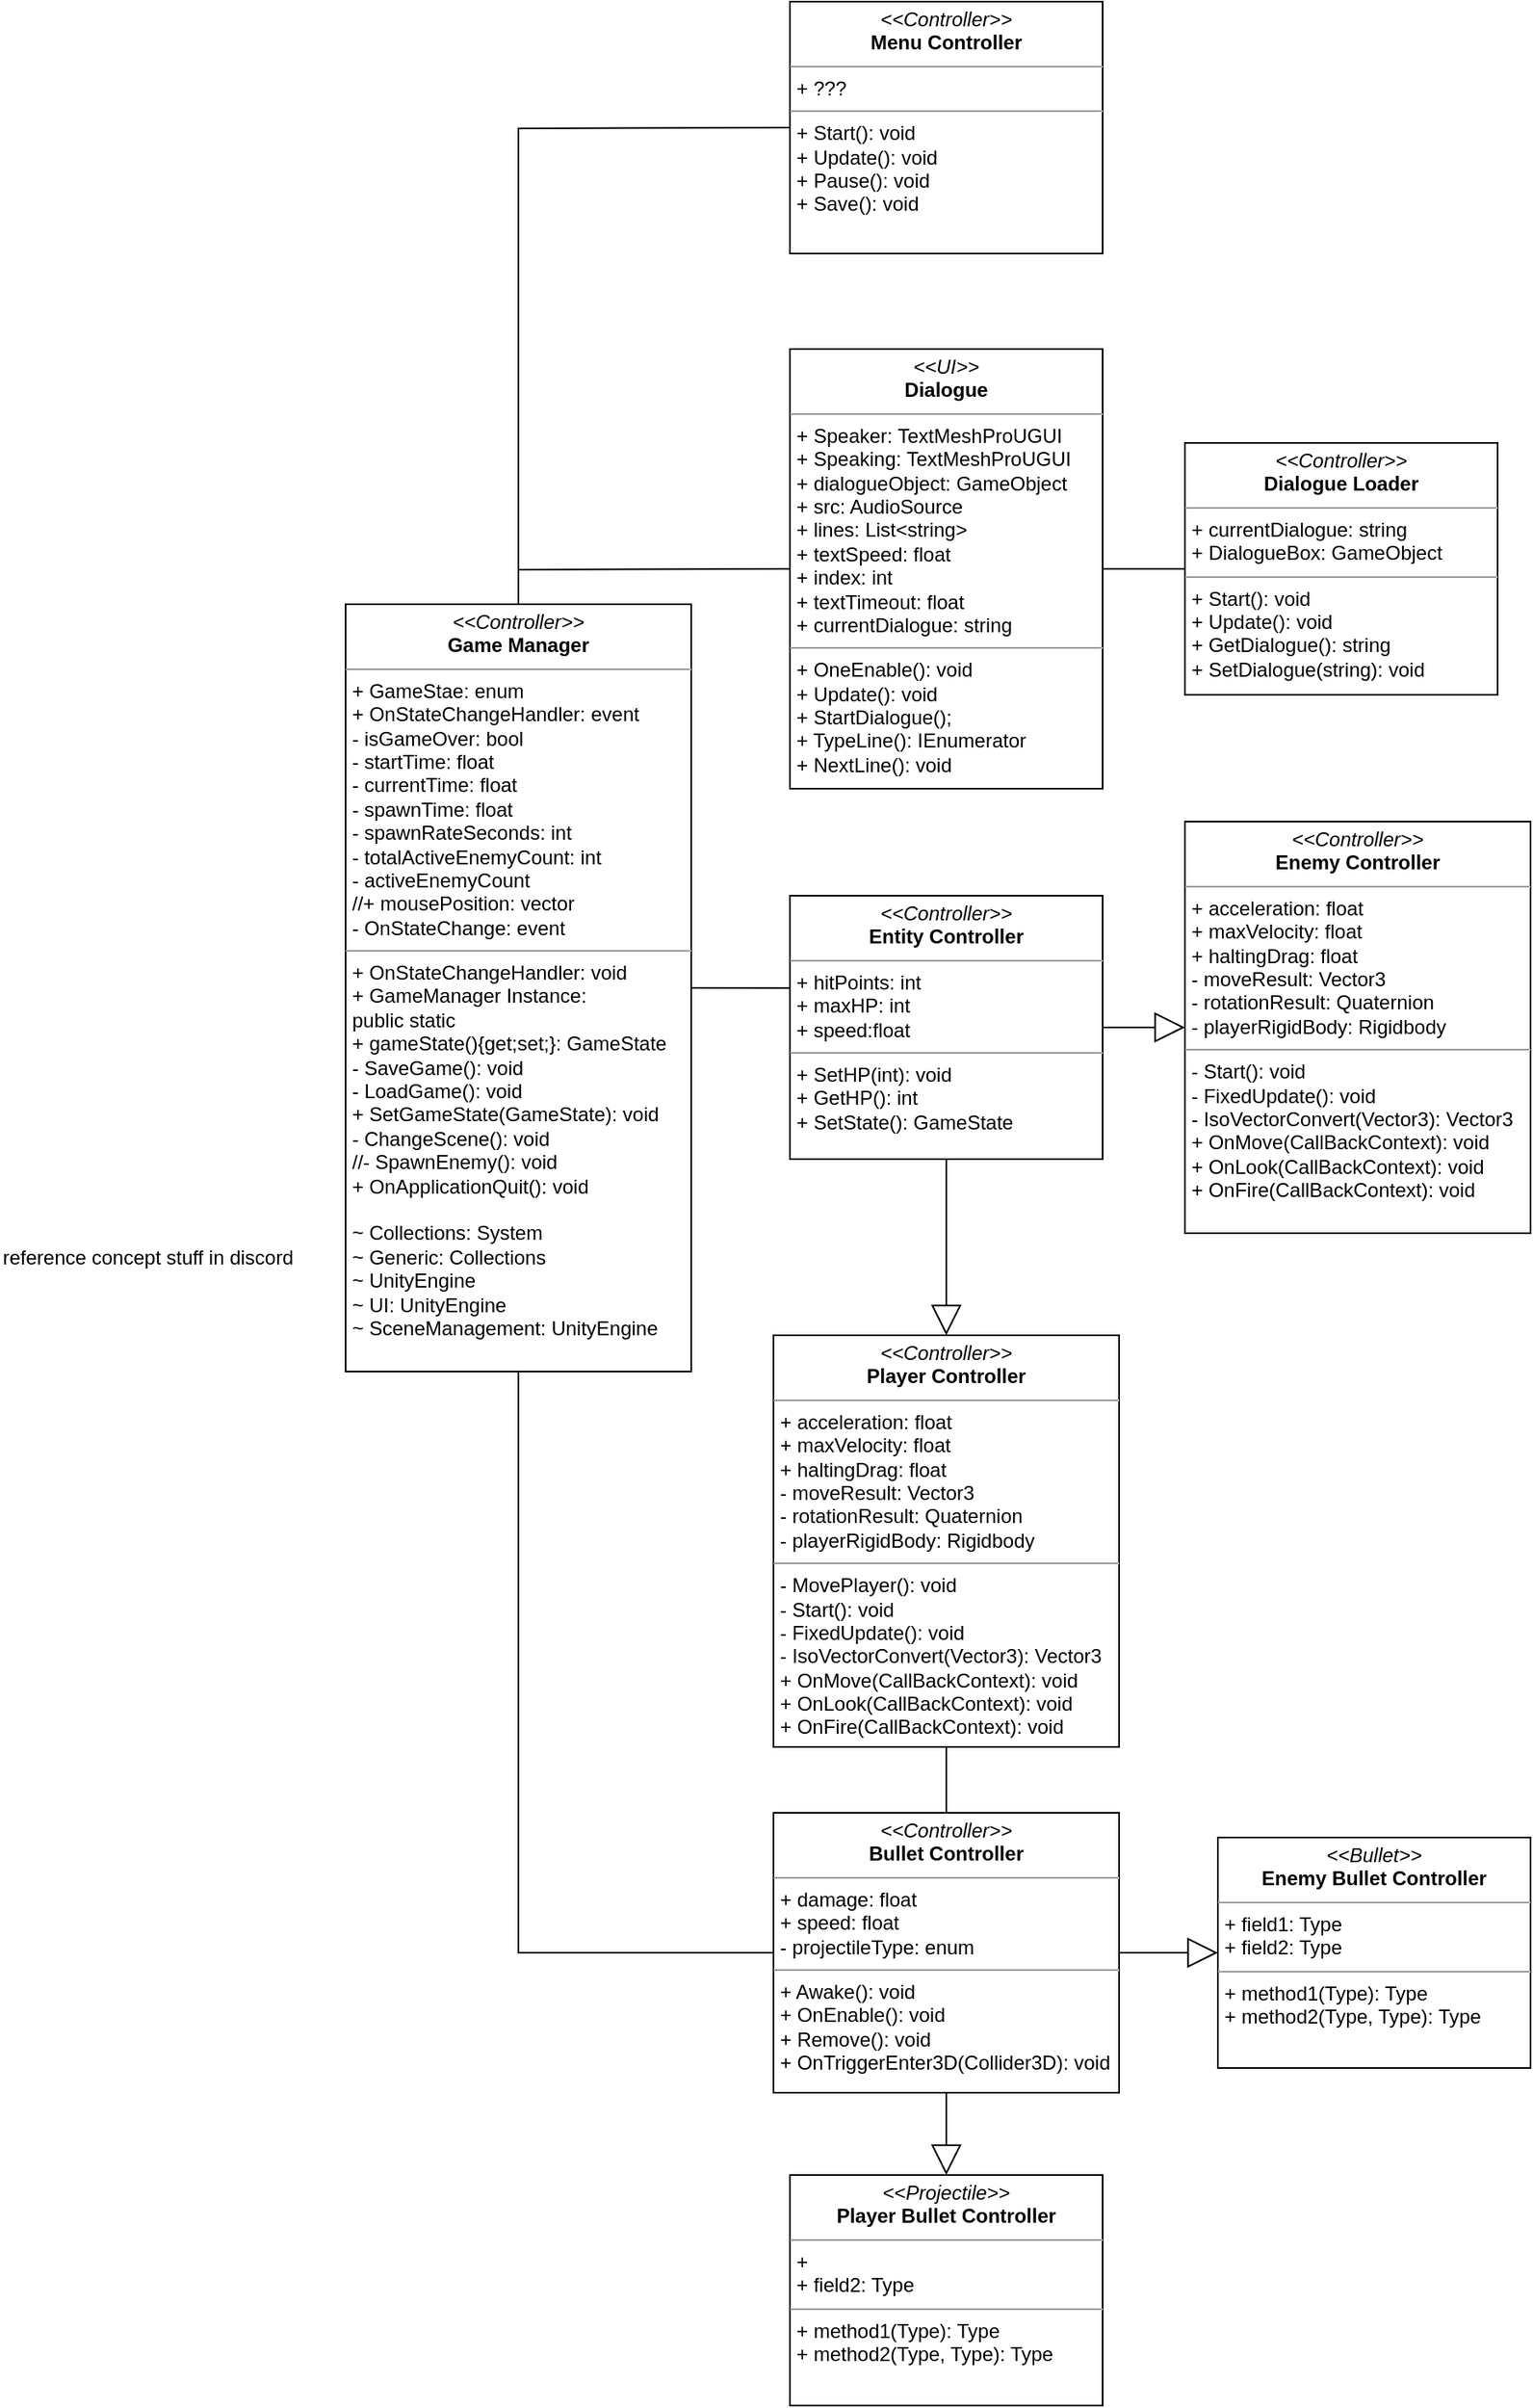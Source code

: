 <mxfile version="21.1.1" type="device">
  <diagram name="Page-1" id="c4acf3e9-155e-7222-9cf6-157b1a14988f">
    <mxGraphModel dx="1572" dy="567" grid="1" gridSize="10" guides="0" tooltips="1" connect="1" arrows="1" fold="1" page="1" pageScale="1" pageWidth="850" pageHeight="1100" background="none" math="0" shadow="0">
      <root>
        <mxCell id="0" />
        <mxCell id="1" parent="0" />
        <mxCell id="5d2195bd80daf111-19" value="&lt;p style=&quot;margin:0px;margin-top:4px;text-align:center;&quot;&gt;&lt;i&gt;&amp;lt;&amp;lt;Controller&amp;gt;&amp;gt;&lt;/i&gt;&lt;br&gt;&lt;b&gt;Entity Controller&lt;/b&gt;&lt;/p&gt;&lt;hr size=&quot;1&quot;&gt;&lt;p style=&quot;margin:0px;margin-left:4px;&quot;&gt;+ hitPoints: int&lt;br&gt;&lt;/p&gt;&lt;p style=&quot;margin:0px;margin-left:4px;&quot;&gt;+ maxHP: int&lt;/p&gt;&lt;p style=&quot;margin:0px;margin-left:4px;&quot;&gt;+ speed:float&lt;br&gt;&lt;/p&gt;&lt;hr size=&quot;1&quot;&gt;&lt;p style=&quot;margin:0px;margin-left:4px;&quot;&gt;+ SetHP(int): void&lt;br&gt;+ GetHP(): int&lt;/p&gt;&lt;p style=&quot;margin:0px;margin-left:4px;&quot;&gt;+ SetState(): GameState&lt;/p&gt;" style="verticalAlign=top;align=left;overflow=fill;fontSize=12;fontFamily=Helvetica;html=1;rounded=0;shadow=0;comic=0;labelBackgroundColor=none;strokeWidth=1;" parent="1" vertex="1">
          <mxGeometry x="-170" y="773" width="190" height="160" as="geometry" />
        </mxCell>
        <mxCell id="zS1Tf4GUpg0hM-OGdmyX-1" value="" style="endArrow=block;endSize=16;endFill=0;html=1;rounded=0;exitX=0.5;exitY=1;exitDx=0;exitDy=0;" parent="1" source="5d2195bd80daf111-19" target="zS1Tf4GUpg0hM-OGdmyX-4" edge="1">
          <mxGeometry width="160" relative="1" as="geometry">
            <mxPoint x="370" y="227" as="sourcePoint" />
            <mxPoint x="270" y="1160" as="targetPoint" />
            <Array as="points" />
          </mxGeometry>
        </mxCell>
        <mxCell id="zS1Tf4GUpg0hM-OGdmyX-3" value="" style="endArrow=block;endSize=16;endFill=0;html=1;rounded=0;entryX=0;entryY=0.5;entryDx=0;entryDy=0;exitX=1;exitY=0.5;exitDx=0;exitDy=0;" parent="1" source="5d2195bd80daf111-19" target="9tPCYsALkDtDSIFhesoV-4" edge="1">
          <mxGeometry width="160" relative="1" as="geometry">
            <mxPoint x="50" y="340" as="sourcePoint" />
            <mxPoint x="270" y="860" as="targetPoint" />
            <Array as="points" />
          </mxGeometry>
        </mxCell>
        <mxCell id="zS1Tf4GUpg0hM-OGdmyX-4" value="&lt;p style=&quot;margin:0px;margin-top:4px;text-align:center;&quot;&gt;&lt;i&gt;&amp;lt;&amp;lt;Controller&amp;gt;&amp;gt;&lt;/i&gt;&lt;br&gt;&lt;b&gt;Player Controller&lt;/b&gt;&lt;/p&gt;&lt;hr size=&quot;1&quot;&gt;&lt;p style=&quot;margin:0px;margin-left:4px;&quot;&gt;+ acceleration: float&lt;/p&gt;&lt;p style=&quot;margin:0px;margin-left:4px;&quot;&gt;+ maxVelocity: float&lt;/p&gt;&lt;p style=&quot;margin:0px;margin-left:4px;&quot;&gt;+ haltingDrag: float&lt;/p&gt;&lt;p style=&quot;margin:0px;margin-left:4px;&quot;&gt;- moveResult: Vector3&lt;/p&gt;&lt;p style=&quot;margin:0px;margin-left:4px;&quot;&gt;- rotationResult: Quaternion&lt;/p&gt;&lt;p style=&quot;margin:0px;margin-left:4px;&quot;&gt;- playerRigidBody: Rigidbody&lt;/p&gt;&lt;hr size=&quot;1&quot;&gt;&lt;p style=&quot;margin:0px;margin-left:4px;&quot;&gt;- MovePlayer(): void&lt;br&gt;- Start(): void&lt;/p&gt;&lt;p style=&quot;margin:0px;margin-left:4px;&quot;&gt;- FixedUpdate(): void&lt;/p&gt;&lt;p style=&quot;margin:0px;margin-left:4px;&quot;&gt;- IsoVectorConvert(Vector3): Vector3&lt;/p&gt;&lt;p style=&quot;margin:0px;margin-left:4px;&quot;&gt;+ OnMove(CallBackContext): void&lt;/p&gt;&lt;p style=&quot;margin:0px;margin-left:4px;&quot;&gt;+ OnLook(CallBackContext): void&lt;/p&gt;&lt;p style=&quot;margin:0px;margin-left:4px;&quot;&gt;+ OnFire(CallBackContext): void&lt;/p&gt;" style="verticalAlign=top;align=left;overflow=fill;fontSize=12;fontFamily=Helvetica;html=1;rounded=0;shadow=0;comic=0;labelBackgroundColor=none;strokeWidth=1" parent="1" vertex="1">
          <mxGeometry x="-180" y="1040" width="210" height="250" as="geometry" />
        </mxCell>
        <mxCell id="zS1Tf4GUpg0hM-OGdmyX-9" value="&lt;p style=&quot;margin:0px;margin-top:4px;text-align:center;&quot;&gt;&lt;i&gt;&amp;lt;&amp;lt;Projectile&amp;gt;&amp;gt;&lt;/i&gt;&lt;br&gt;&lt;b&gt;Player Bullet Controller&lt;/b&gt;&lt;/p&gt;&lt;hr size=&quot;1&quot;&gt;&lt;p style=&quot;margin:0px;margin-left:4px;&quot;&gt;+&amp;nbsp;&lt;br&gt;+ field2: Type&lt;/p&gt;&lt;hr size=&quot;1&quot;&gt;&lt;p style=&quot;margin:0px;margin-left:4px;&quot;&gt;+ method1(Type): Type&lt;br&gt;+ method2(Type, Type): Type&lt;/p&gt;" style="verticalAlign=top;align=left;overflow=fill;fontSize=12;fontFamily=Helvetica;html=1;rounded=0;shadow=0;comic=0;labelBackgroundColor=none;strokeWidth=1" parent="1" vertex="1">
          <mxGeometry x="-170" y="1550" width="190" height="140" as="geometry" />
        </mxCell>
        <mxCell id="zS1Tf4GUpg0hM-OGdmyX-10" value="" style="endArrow=block;endSize=16;endFill=0;html=1;rounded=0;exitX=0.5;exitY=1;exitDx=0;exitDy=0;entryX=0.5;entryY=0;entryDx=0;entryDy=0;" parent="1" source="zS1Tf4GUpg0hM-OGdmyX-14" target="zS1Tf4GUpg0hM-OGdmyX-9" edge="1">
          <mxGeometry width="160" relative="1" as="geometry">
            <mxPoint x="-65" y="1470" as="sourcePoint" />
            <mxPoint x="820" y="480" as="targetPoint" />
          </mxGeometry>
        </mxCell>
        <mxCell id="zS1Tf4GUpg0hM-OGdmyX-12" value="&lt;p style=&quot;margin:0px;margin-top:4px;text-align:center;&quot;&gt;&lt;i&gt;&amp;lt;&amp;lt;Bullet&amp;gt;&amp;gt;&lt;/i&gt;&lt;br&gt;&lt;b&gt;Enemy Bullet Controller&lt;/b&gt;&lt;/p&gt;&lt;hr size=&quot;1&quot;&gt;&lt;p style=&quot;margin:0px;margin-left:4px;&quot;&gt;+ field1: Type&lt;br&gt;+ field2: Type&lt;/p&gt;&lt;hr size=&quot;1&quot;&gt;&lt;p style=&quot;margin:0px;margin-left:4px;&quot;&gt;+ method1(Type): Type&lt;br&gt;+ method2(Type, Type): Type&lt;/p&gt;" style="verticalAlign=top;align=left;overflow=fill;fontSize=12;fontFamily=Helvetica;html=1;rounded=0;shadow=0;comic=0;labelBackgroundColor=none;strokeWidth=1" parent="1" vertex="1">
          <mxGeometry x="90" y="1345" width="190" height="140" as="geometry" />
        </mxCell>
        <mxCell id="zS1Tf4GUpg0hM-OGdmyX-13" value="" style="endArrow=block;endSize=16;endFill=0;html=1;rounded=0;exitX=1;exitY=0.5;exitDx=0;exitDy=0;entryX=0;entryY=0.5;entryDx=0;entryDy=0;" parent="1" source="zS1Tf4GUpg0hM-OGdmyX-14" target="zS1Tf4GUpg0hM-OGdmyX-12" edge="1">
          <mxGeometry width="160" relative="1" as="geometry">
            <mxPoint x="30" y="1400" as="sourcePoint" />
            <mxPoint x="170" y="1070" as="targetPoint" />
            <Array as="points" />
          </mxGeometry>
        </mxCell>
        <mxCell id="zS1Tf4GUpg0hM-OGdmyX-14" value="&lt;p style=&quot;margin:0px;margin-top:4px;text-align:center;&quot;&gt;&lt;i&gt;&amp;lt;&amp;lt;Controller&amp;gt;&amp;gt;&lt;/i&gt;&lt;br&gt;&lt;b&gt;Bullet Controller&lt;/b&gt;&lt;/p&gt;&lt;hr size=&quot;1&quot;&gt;&lt;p style=&quot;margin:0px;margin-left:4px;&quot;&gt;+ damage: float&lt;/p&gt;&lt;p style=&quot;margin:0px;margin-left:4px;&quot;&gt;+ speed: float&lt;/p&gt;&lt;p style=&quot;margin:0px;margin-left:4px;&quot;&gt;- projectileType: enum&lt;/p&gt;&lt;hr size=&quot;1&quot;&gt;&lt;p style=&quot;margin:0px;margin-left:4px;&quot;&gt;+ Awake(): void&lt;/p&gt;&lt;p style=&quot;margin:0px;margin-left:4px;&quot;&gt;+ OnEnable(): void&lt;/p&gt;&lt;p style=&quot;margin:0px;margin-left:4px;&quot;&gt;+ Remove(): void&lt;/p&gt;&lt;p style=&quot;margin:0px;margin-left:4px;&quot;&gt;+ OnTriggerEnter3D(Collider3D):&amp;nbsp;&lt;span style=&quot;background-color: initial;&quot;&gt;void&lt;/span&gt;&lt;/p&gt;" style="verticalAlign=top;align=left;overflow=fill;fontSize=12;fontFamily=Helvetica;html=1;rounded=0;shadow=0;comic=0;labelBackgroundColor=none;strokeWidth=1" parent="1" vertex="1">
          <mxGeometry x="-180" y="1330" width="210" height="170" as="geometry" />
        </mxCell>
        <mxCell id="zS1Tf4GUpg0hM-OGdmyX-20" value="" style="endArrow=none;html=1;rounded=0;entryX=0.5;entryY=0;entryDx=0;entryDy=0;exitX=0.5;exitY=1;exitDx=0;exitDy=0;" parent="1" source="zS1Tf4GUpg0hM-OGdmyX-4" target="zS1Tf4GUpg0hM-OGdmyX-14" edge="1">
          <mxGeometry width="50" height="50" relative="1" as="geometry">
            <mxPoint x="445" y="480" as="sourcePoint" />
            <mxPoint x="-65" y="1330" as="targetPoint" />
          </mxGeometry>
        </mxCell>
        <mxCell id="zS1Tf4GUpg0hM-OGdmyX-22" value="&lt;p style=&quot;margin:0px;margin-top:4px;text-align:center;&quot;&gt;&lt;i&gt;&amp;lt;&amp;lt;Controller&amp;gt;&amp;gt;&lt;/i&gt;&lt;br&gt;&lt;b&gt;Dialogue Loader&lt;/b&gt;&lt;/p&gt;&lt;hr size=&quot;1&quot;&gt;&lt;p style=&quot;margin:0px;margin-left:4px;&quot;&gt;+ currentDialogue: string&lt;br&gt;+ DialogueBox: GameObject&lt;/p&gt;&lt;hr size=&quot;1&quot;&gt;&lt;p style=&quot;margin:0px;margin-left:4px;&quot;&gt;+ Start(): void&lt;br&gt;+ Update(): void&lt;/p&gt;&lt;p style=&quot;margin:0px;margin-left:4px;&quot;&gt;+ GetDialogue(): string&lt;/p&gt;&lt;p style=&quot;margin:0px;margin-left:4px;&quot;&gt;+ SetDialogue(string): void&lt;/p&gt;" style="verticalAlign=top;align=left;overflow=fill;fontSize=12;fontFamily=Helvetica;html=1;rounded=0;shadow=0;comic=0;labelBackgroundColor=none;strokeWidth=1" parent="1" vertex="1">
          <mxGeometry x="70" y="498" width="190" height="153" as="geometry" />
        </mxCell>
        <mxCell id="zS1Tf4GUpg0hM-OGdmyX-23" value="&lt;p style=&quot;margin:0px;margin-top:4px;text-align:center;&quot;&gt;&lt;i&gt;&amp;lt;&amp;lt;UI&amp;gt;&amp;gt;&lt;/i&gt;&lt;br&gt;&lt;b&gt;Dialogue&lt;/b&gt;&lt;/p&gt;&lt;hr size=&quot;1&quot;&gt;&lt;p style=&quot;margin:0px;margin-left:4px;&quot;&gt;+ Speaker: TextMeshProUGUI&lt;br&gt;+ Speaking: TextMeshProUGUI&lt;/p&gt;&lt;p style=&quot;margin:0px;margin-left:4px;&quot;&gt;+ dialogueObject: GameObject&lt;/p&gt;&lt;p style=&quot;margin:0px;margin-left:4px;&quot;&gt;+ src: AudioSource&lt;/p&gt;&lt;p style=&quot;margin:0px;margin-left:4px;&quot;&gt;+ lines: List&amp;lt;string&amp;gt;&lt;/p&gt;&lt;p style=&quot;margin:0px;margin-left:4px;&quot;&gt;+ textSpeed: float&lt;/p&gt;&lt;p style=&quot;margin:0px;margin-left:4px;&quot;&gt;+ index: int&lt;/p&gt;&lt;p style=&quot;margin:0px;margin-left:4px;&quot;&gt;+ textTimeout: float&lt;/p&gt;&lt;p style=&quot;margin:0px;margin-left:4px;&quot;&gt;+ currentDialogue: string&lt;/p&gt;&lt;hr size=&quot;1&quot;&gt;&lt;p style=&quot;margin:0px;margin-left:4px;&quot;&gt;+ OneEnable(): void&lt;br&gt;+ Update(): void&lt;/p&gt;&lt;p style=&quot;margin:0px;margin-left:4px;&quot;&gt;+ StartDialogue();&lt;/p&gt;&lt;p style=&quot;margin:0px;margin-left:4px;&quot;&gt;+ TypeLine(): IEnumerator&lt;/p&gt;&lt;p style=&quot;margin:0px;margin-left:4px;&quot;&gt;+ NextLine(): void&lt;/p&gt;" style="verticalAlign=top;align=left;overflow=fill;fontSize=12;fontFamily=Helvetica;html=1;rounded=0;shadow=0;comic=0;labelBackgroundColor=none;strokeWidth=1" parent="1" vertex="1">
          <mxGeometry x="-170" y="441" width="190" height="267" as="geometry" />
        </mxCell>
        <mxCell id="zS1Tf4GUpg0hM-OGdmyX-26" value="reference concept stuff in discord" style="text;html=1;strokeColor=none;fillColor=none;align=center;verticalAlign=middle;whiteSpace=wrap;rounded=0;" parent="1" vertex="1">
          <mxGeometry x="-650" y="980" width="180" height="26" as="geometry" />
        </mxCell>
        <mxCell id="CaYmLfm2-SxXNoz9ibgu-2" value="" style="endArrow=none;html=1;rounded=0;entryX=0;entryY=0.5;entryDx=0;entryDy=0;exitX=1;exitY=0.5;exitDx=0;exitDy=0;" parent="1" source="zS1Tf4GUpg0hM-OGdmyX-23" target="zS1Tf4GUpg0hM-OGdmyX-22" edge="1">
          <mxGeometry width="50" height="50" relative="1" as="geometry">
            <mxPoint x="510" y="151" as="sourcePoint" />
            <mxPoint x="620" y="170" as="targetPoint" />
          </mxGeometry>
        </mxCell>
        <mxCell id="CaYmLfm2-SxXNoz9ibgu-10" value="" style="endArrow=none;html=1;rounded=0;exitX=0.5;exitY=0;exitDx=0;exitDy=0;entryX=0;entryY=0.5;entryDx=0;entryDy=0;" parent="1" source="CaYmLfm2-SxXNoz9ibgu-13" target="zS1Tf4GUpg0hM-OGdmyX-23" edge="1">
          <mxGeometry width="50" height="50" relative="1" as="geometry">
            <mxPoint x="-120" y="240" as="sourcePoint" />
            <mxPoint x="-200" y="580" as="targetPoint" />
            <Array as="points">
              <mxPoint x="-335" y="575" />
            </Array>
          </mxGeometry>
        </mxCell>
        <mxCell id="CaYmLfm2-SxXNoz9ibgu-13" value="&lt;p style=&quot;margin:0px;margin-top:4px;text-align:center;&quot;&gt;&lt;i&gt;&amp;lt;&amp;lt;Controller&amp;gt;&amp;gt;&lt;/i&gt;&lt;br&gt;&lt;b&gt;Game Manager&lt;/b&gt;&lt;/p&gt;&lt;hr size=&quot;1&quot;&gt;&lt;p style=&quot;margin:0px;margin-left:4px;&quot;&gt;&lt;span style=&quot;background-color: initial;&quot;&gt;+ GameStae: enum&lt;/span&gt;&lt;/p&gt;&lt;p style=&quot;margin:0px;margin-left:4px;&quot;&gt;&lt;span style=&quot;background-color: initial;&quot;&gt;+ OnStateChangeHandler: event&lt;/span&gt;&lt;br&gt;&lt;/p&gt;&lt;p style=&quot;margin:0px;margin-left:4px;&quot;&gt;- isGameOver: bool&lt;/p&gt;&lt;p style=&quot;margin:0px;margin-left:4px;&quot;&gt;- startTime: float&lt;/p&gt;&lt;p style=&quot;margin:0px;margin-left:4px;&quot;&gt;- currentTime: float&lt;/p&gt;&lt;p style=&quot;margin:0px;margin-left:4px;&quot;&gt;- spawnTime: float&lt;/p&gt;&lt;p style=&quot;margin:0px;margin-left:4px;&quot;&gt;- spawnRateSeconds: int&lt;/p&gt;&lt;p style=&quot;margin:0px;margin-left:4px;&quot;&gt;- totalActiveEnemyCount: int&lt;/p&gt;&lt;p style=&quot;margin:0px;margin-left:4px;&quot;&gt;- activeEnemyCount&lt;br style=&quot;border-color: var(--border-color);&quot;&gt;//+ mousePosition: vector&lt;br&gt;&lt;/p&gt;&lt;p style=&quot;margin:0px;margin-left:4px;&quot;&gt;- OnStateChange: event&lt;/p&gt;&lt;hr size=&quot;1&quot;&gt;&lt;p style=&quot;margin:0px;margin-left:4px;&quot;&gt;+ OnStateChangeHandler: void&lt;/p&gt;&lt;p style=&quot;margin:0px;margin-left:4px;&quot;&gt;+ GameManager Instance:&lt;/p&gt;&lt;p style=&quot;margin:0px;margin-left:4px;&quot;&gt;&lt;span style=&quot;&quot;&gt; &lt;/span&gt;&lt;span style=&quot;&quot;&gt; &lt;/span&gt;&lt;span style=&quot;&quot;&gt; &lt;/span&gt;&lt;span style=&quot;&quot;&gt; &lt;/span&gt;public static&lt;/p&gt;&lt;p style=&quot;margin:0px;margin-left:4px;&quot;&gt;+ gameState(){get;set;}: GameState&lt;/p&gt;&lt;p style=&quot;margin:0px;margin-left:4px;&quot;&gt;- SaveGame(): void&lt;br&gt;- LoadGame(): void&lt;/p&gt;&lt;p style=&quot;margin:0px;margin-left:4px;&quot;&gt;+ SetGameState(GameState): void&lt;/p&gt;&lt;p style=&quot;margin:0px;margin-left:4px;&quot;&gt;- ChangeScene(): void&lt;/p&gt;&lt;p style=&quot;border-color: var(--border-color); margin: 0px 0px 0px 4px;&quot;&gt;//- SpawnEnemy(): void&lt;/p&gt;&lt;p style=&quot;border-color: var(--border-color); margin: 0px 0px 0px 4px;&quot;&gt;+ OnApplicationQuit(): void&lt;/p&gt;&lt;p style=&quot;border-color: var(--border-color); margin: 0px 0px 0px 4px;&quot;&gt;&lt;br&gt;&lt;/p&gt;&lt;p style=&quot;border-color: var(--border-color); margin: 0px 0px 0px 4px;&quot;&gt;~ Collections: System&lt;/p&gt;&lt;p style=&quot;border-color: var(--border-color); margin: 0px 0px 0px 4px;&quot;&gt;~ Generic: Collections&lt;/p&gt;&lt;p style=&quot;border-color: var(--border-color); margin: 0px 0px 0px 4px;&quot;&gt;~ UnityEngine&lt;/p&gt;&lt;p style=&quot;border-color: var(--border-color); margin: 0px 0px 0px 4px;&quot;&gt;~ UI: UnityEngine&lt;/p&gt;&lt;p style=&quot;border-color: var(--border-color); margin: 0px 0px 0px 4px;&quot;&gt;~ SceneManagement: UnityEngine&lt;/p&gt;" style="verticalAlign=top;align=left;overflow=fill;fontSize=12;fontFamily=Helvetica;html=1;rounded=0;shadow=0;comic=0;labelBackgroundColor=none;strokeWidth=1" parent="1" vertex="1">
          <mxGeometry x="-440" y="596" width="210" height="466" as="geometry" />
        </mxCell>
        <mxCell id="_GX6VA0DVWY-BmfxaErH-2" value="" style="endArrow=none;html=1;rounded=0;exitX=1;exitY=0.5;exitDx=0;exitDy=0;" parent="1" source="CaYmLfm2-SxXNoz9ibgu-13" edge="1">
          <mxGeometry width="50" height="50" relative="1" as="geometry">
            <mxPoint x="-230" y="820" as="sourcePoint" />
            <mxPoint x="-170" y="829.091" as="targetPoint" />
          </mxGeometry>
        </mxCell>
        <mxCell id="_GX6VA0DVWY-BmfxaErH-3" value="" style="endArrow=none;html=1;rounded=0;entryX=0.5;entryY=1;entryDx=0;entryDy=0;exitX=0;exitY=0.5;exitDx=0;exitDy=0;" parent="1" source="zS1Tf4GUpg0hM-OGdmyX-14" target="CaYmLfm2-SxXNoz9ibgu-13" edge="1">
          <mxGeometry width="50" height="50" relative="1" as="geometry">
            <mxPoint x="-270" y="1150" as="sourcePoint" />
            <mxPoint x="-220" y="1100" as="targetPoint" />
            <Array as="points">
              <mxPoint x="-335" y="1415" />
            </Array>
          </mxGeometry>
        </mxCell>
        <mxCell id="IJ3Gyk_-YvoBXxEOJyHJ-1" value="" style="endArrow=none;html=1;rounded=0;exitX=0.5;exitY=0;exitDx=0;exitDy=0;entryX=0;entryY=0.5;entryDx=0;entryDy=0;" parent="1" source="CaYmLfm2-SxXNoz9ibgu-13" target="IJ3Gyk_-YvoBXxEOJyHJ-2" edge="1">
          <mxGeometry width="50" height="50" relative="1" as="geometry">
            <mxPoint x="-170" y="570" as="sourcePoint" />
            <mxPoint x="-160" y="306.5" as="targetPoint" />
            <Array as="points">
              <mxPoint x="-335" y="307" />
            </Array>
          </mxGeometry>
        </mxCell>
        <mxCell id="IJ3Gyk_-YvoBXxEOJyHJ-2" value="&lt;p style=&quot;margin:0px;margin-top:4px;text-align:center;&quot;&gt;&lt;i&gt;&amp;lt;&amp;lt;Controller&amp;gt;&amp;gt;&lt;/i&gt;&lt;br&gt;&lt;b&gt;Menu Controller&lt;/b&gt;&lt;/p&gt;&lt;hr size=&quot;1&quot;&gt;&lt;p style=&quot;margin:0px;margin-left:4px;&quot;&gt;+ ???&lt;/p&gt;&lt;hr size=&quot;1&quot;&gt;&lt;p style=&quot;margin:0px;margin-left:4px;&quot;&gt;+ Start(): void&lt;br&gt;+ Update(): void&lt;/p&gt;&lt;p style=&quot;margin:0px;margin-left:4px;&quot;&gt;+ Pause(): void&lt;/p&gt;&lt;p style=&quot;margin:0px;margin-left:4px;&quot;&gt;+ Save(): void&lt;/p&gt;" style="verticalAlign=top;align=left;overflow=fill;fontSize=12;fontFamily=Helvetica;html=1;rounded=0;shadow=0;comic=0;labelBackgroundColor=none;strokeWidth=1" parent="1" vertex="1">
          <mxGeometry x="-170" y="230" width="190" height="153" as="geometry" />
        </mxCell>
        <mxCell id="9tPCYsALkDtDSIFhesoV-4" value="&lt;p style=&quot;margin:0px;margin-top:4px;text-align:center;&quot;&gt;&lt;i&gt;&amp;lt;&amp;lt;Controller&amp;gt;&amp;gt;&lt;/i&gt;&lt;br&gt;&lt;b&gt;Enemy Controller&lt;/b&gt;&lt;/p&gt;&lt;hr size=&quot;1&quot;&gt;&lt;p style=&quot;border-color: var(--border-color); margin: 0px 0px 0px 4px;&quot;&gt;+ acceleration: float&lt;/p&gt;&lt;p style=&quot;border-color: var(--border-color); margin: 0px 0px 0px 4px;&quot;&gt;+ maxVelocity: float&lt;/p&gt;&lt;p style=&quot;border-color: var(--border-color); margin: 0px 0px 0px 4px;&quot;&gt;+ haltingDrag: float&lt;/p&gt;&lt;p style=&quot;border-color: var(--border-color); margin: 0px 0px 0px 4px;&quot;&gt;- moveResult: Vector3&lt;/p&gt;&lt;p style=&quot;border-color: var(--border-color); margin: 0px 0px 0px 4px;&quot;&gt;- rotationResult: Quaternion&lt;/p&gt;&lt;p style=&quot;border-color: var(--border-color); margin: 0px 0px 0px 4px;&quot;&gt;- playerRigidBody: Rigidbody&lt;/p&gt;&lt;hr size=&quot;1&quot;&gt;&lt;p style=&quot;margin:0px;margin-left:4px;&quot;&gt;- Start(): void&lt;/p&gt;&lt;p style=&quot;margin:0px;margin-left:4px;&quot;&gt;- FixedUpdate(): void&lt;/p&gt;&lt;p style=&quot;margin:0px;margin-left:4px;&quot;&gt;- IsoVectorConvert(Vector3): Vector3&lt;/p&gt;&lt;p style=&quot;margin:0px;margin-left:4px;&quot;&gt;+ OnMove(CallBackContext): void&lt;/p&gt;&lt;p style=&quot;margin:0px;margin-left:4px;&quot;&gt;+ OnLook(CallBackContext): void&lt;/p&gt;&lt;p style=&quot;margin:0px;margin-left:4px;&quot;&gt;+ OnFire(CallBackContext): void&lt;/p&gt;" style="verticalAlign=top;align=left;overflow=fill;fontSize=12;fontFamily=Helvetica;html=1;rounded=0;shadow=0;comic=0;labelBackgroundColor=none;strokeWidth=1" parent="1" vertex="1">
          <mxGeometry x="70" y="728" width="210" height="250" as="geometry" />
        </mxCell>
      </root>
    </mxGraphModel>
  </diagram>
</mxfile>
